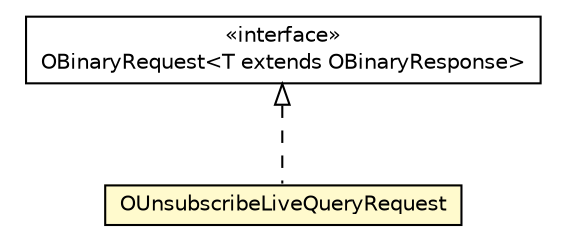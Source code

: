 #!/usr/local/bin/dot
#
# Class diagram 
# Generated by UMLGraph version R5_6-24-gf6e263 (http://www.umlgraph.org/)
#

digraph G {
	edge [fontname="Helvetica",fontsize=10,labelfontname="Helvetica",labelfontsize=10];
	node [fontname="Helvetica",fontsize=10,shape=plaintext];
	nodesep=0.25;
	ranksep=0.5;
	// com.orientechnologies.orient.client.remote.OBinaryRequest<T extends com.orientechnologies.orient.client.remote.OBinaryResponse>
	c7744031 [label=<<table title="com.orientechnologies.orient.client.remote.OBinaryRequest" border="0" cellborder="1" cellspacing="0" cellpadding="2" port="p" href="../OBinaryRequest.html">
		<tr><td><table border="0" cellspacing="0" cellpadding="1">
<tr><td align="center" balign="center"> &#171;interface&#187; </td></tr>
<tr><td align="center" balign="center"> OBinaryRequest&lt;T extends OBinaryResponse&gt; </td></tr>
		</table></td></tr>
		</table>>, URL="../OBinaryRequest.html", fontname="Helvetica", fontcolor="black", fontsize=10.0];
	// com.orientechnologies.orient.client.remote.message.OUnsubscribeLiveQueryRequest
	c7744033 [label=<<table title="com.orientechnologies.orient.client.remote.message.OUnsubscribeLiveQueryRequest" border="0" cellborder="1" cellspacing="0" cellpadding="2" port="p" bgcolor="lemonChiffon" href="./OUnsubscribeLiveQueryRequest.html">
		<tr><td><table border="0" cellspacing="0" cellpadding="1">
<tr><td align="center" balign="center"> OUnsubscribeLiveQueryRequest </td></tr>
		</table></td></tr>
		</table>>, URL="./OUnsubscribeLiveQueryRequest.html", fontname="Helvetica", fontcolor="black", fontsize=10.0];
	//com.orientechnologies.orient.client.remote.message.OUnsubscribeLiveQueryRequest implements com.orientechnologies.orient.client.remote.OBinaryRequest<T extends com.orientechnologies.orient.client.remote.OBinaryResponse>
	c7744031:p -> c7744033:p [dir=back,arrowtail=empty,style=dashed];
}

